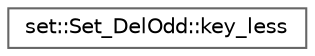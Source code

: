 digraph "类继承关系图"
{
 // LATEX_PDF_SIZE
  bgcolor="transparent";
  edge [fontname=Helvetica,fontsize=10,labelfontname=Helvetica,labelfontsize=10];
  node [fontname=Helvetica,fontsize=10,shape=box,height=0.2,width=0.4];
  rankdir="LR";
  Node0 [id="Node000000",label="set::Set_DelOdd::key_less",height=0.2,width=0.4,color="grey40", fillcolor="white", style="filled",URL="$structset_1_1_set___del_odd_1_1key__less.html",tooltip=" "];
}
